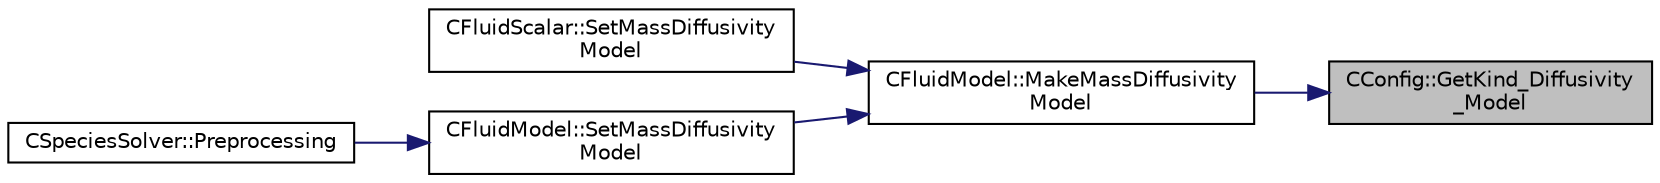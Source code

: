 digraph "CConfig::GetKind_Diffusivity_Model"
{
 // LATEX_PDF_SIZE
  edge [fontname="Helvetica",fontsize="10",labelfontname="Helvetica",labelfontsize="10"];
  node [fontname="Helvetica",fontsize="10",shape=record];
  rankdir="RL";
  Node1 [label="CConfig::GetKind_Diffusivity\l_Model",height=0.2,width=0.4,color="black", fillcolor="grey75", style="filled", fontcolor="black",tooltip="Get the value of the mass diffusivity model."];
  Node1 -> Node2 [dir="back",color="midnightblue",fontsize="10",style="solid",fontname="Helvetica"];
  Node2 [label="CFluidModel::MakeMassDiffusivity\lModel",height=0.2,width=0.4,color="black", fillcolor="white", style="filled",URL="$classCFluidModel.html#aa2ca5c2f4bfbf008d556c78f10edcabe",tooltip="Instantiate the right type of mass diffusivity model based on config."];
  Node2 -> Node3 [dir="back",color="midnightblue",fontsize="10",style="solid",fontname="Helvetica"];
  Node3 [label="CFluidScalar::SetMassDiffusivity\lModel",height=0.2,width=0.4,color="black", fillcolor="white", style="filled",URL="$classCFluidScalar.html#adc2761c666ab3e9384f079ea1d9f1063",tooltip="Set mass diffusivity model."];
  Node2 -> Node4 [dir="back",color="midnightblue",fontsize="10",style="solid",fontname="Helvetica"];
  Node4 [label="CFluidModel::SetMassDiffusivity\lModel",height=0.2,width=0.4,color="black", fillcolor="white", style="filled",URL="$classCFluidModel.html#ad7bacc4065278c92cefd1754fbe06a93",tooltip="Set mass diffusivity model."];
  Node4 -> Node5 [dir="back",color="midnightblue",fontsize="10",style="solid",fontname="Helvetica"];
  Node5 [label="CSpeciesSolver::Preprocessing",height=0.2,width=0.4,color="black", fillcolor="white", style="filled",URL="$classCSpeciesSolver.html#a196ffedd80960a2c493931a68220fa3f",tooltip="Restart residual and compute gradients."];
}

